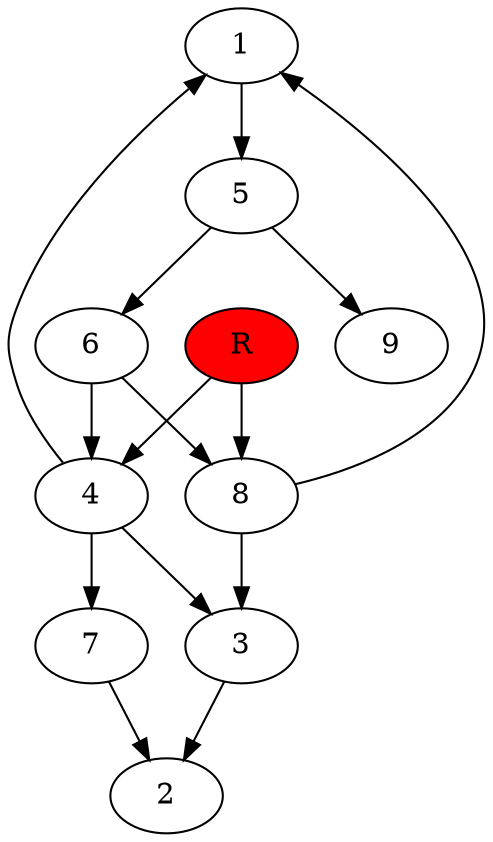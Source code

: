 digraph prb38411 {
	1
	2
	3
	4
	5
	6
	7
	8
	R [fillcolor="#ff0000" style=filled]
	1 -> 5
	3 -> 2
	4 -> 1
	4 -> 3
	4 -> 7
	5 -> 6
	5 -> 9
	6 -> 4
	6 -> 8
	7 -> 2
	8 -> 1
	8 -> 3
	R -> 4
	R -> 8
}
